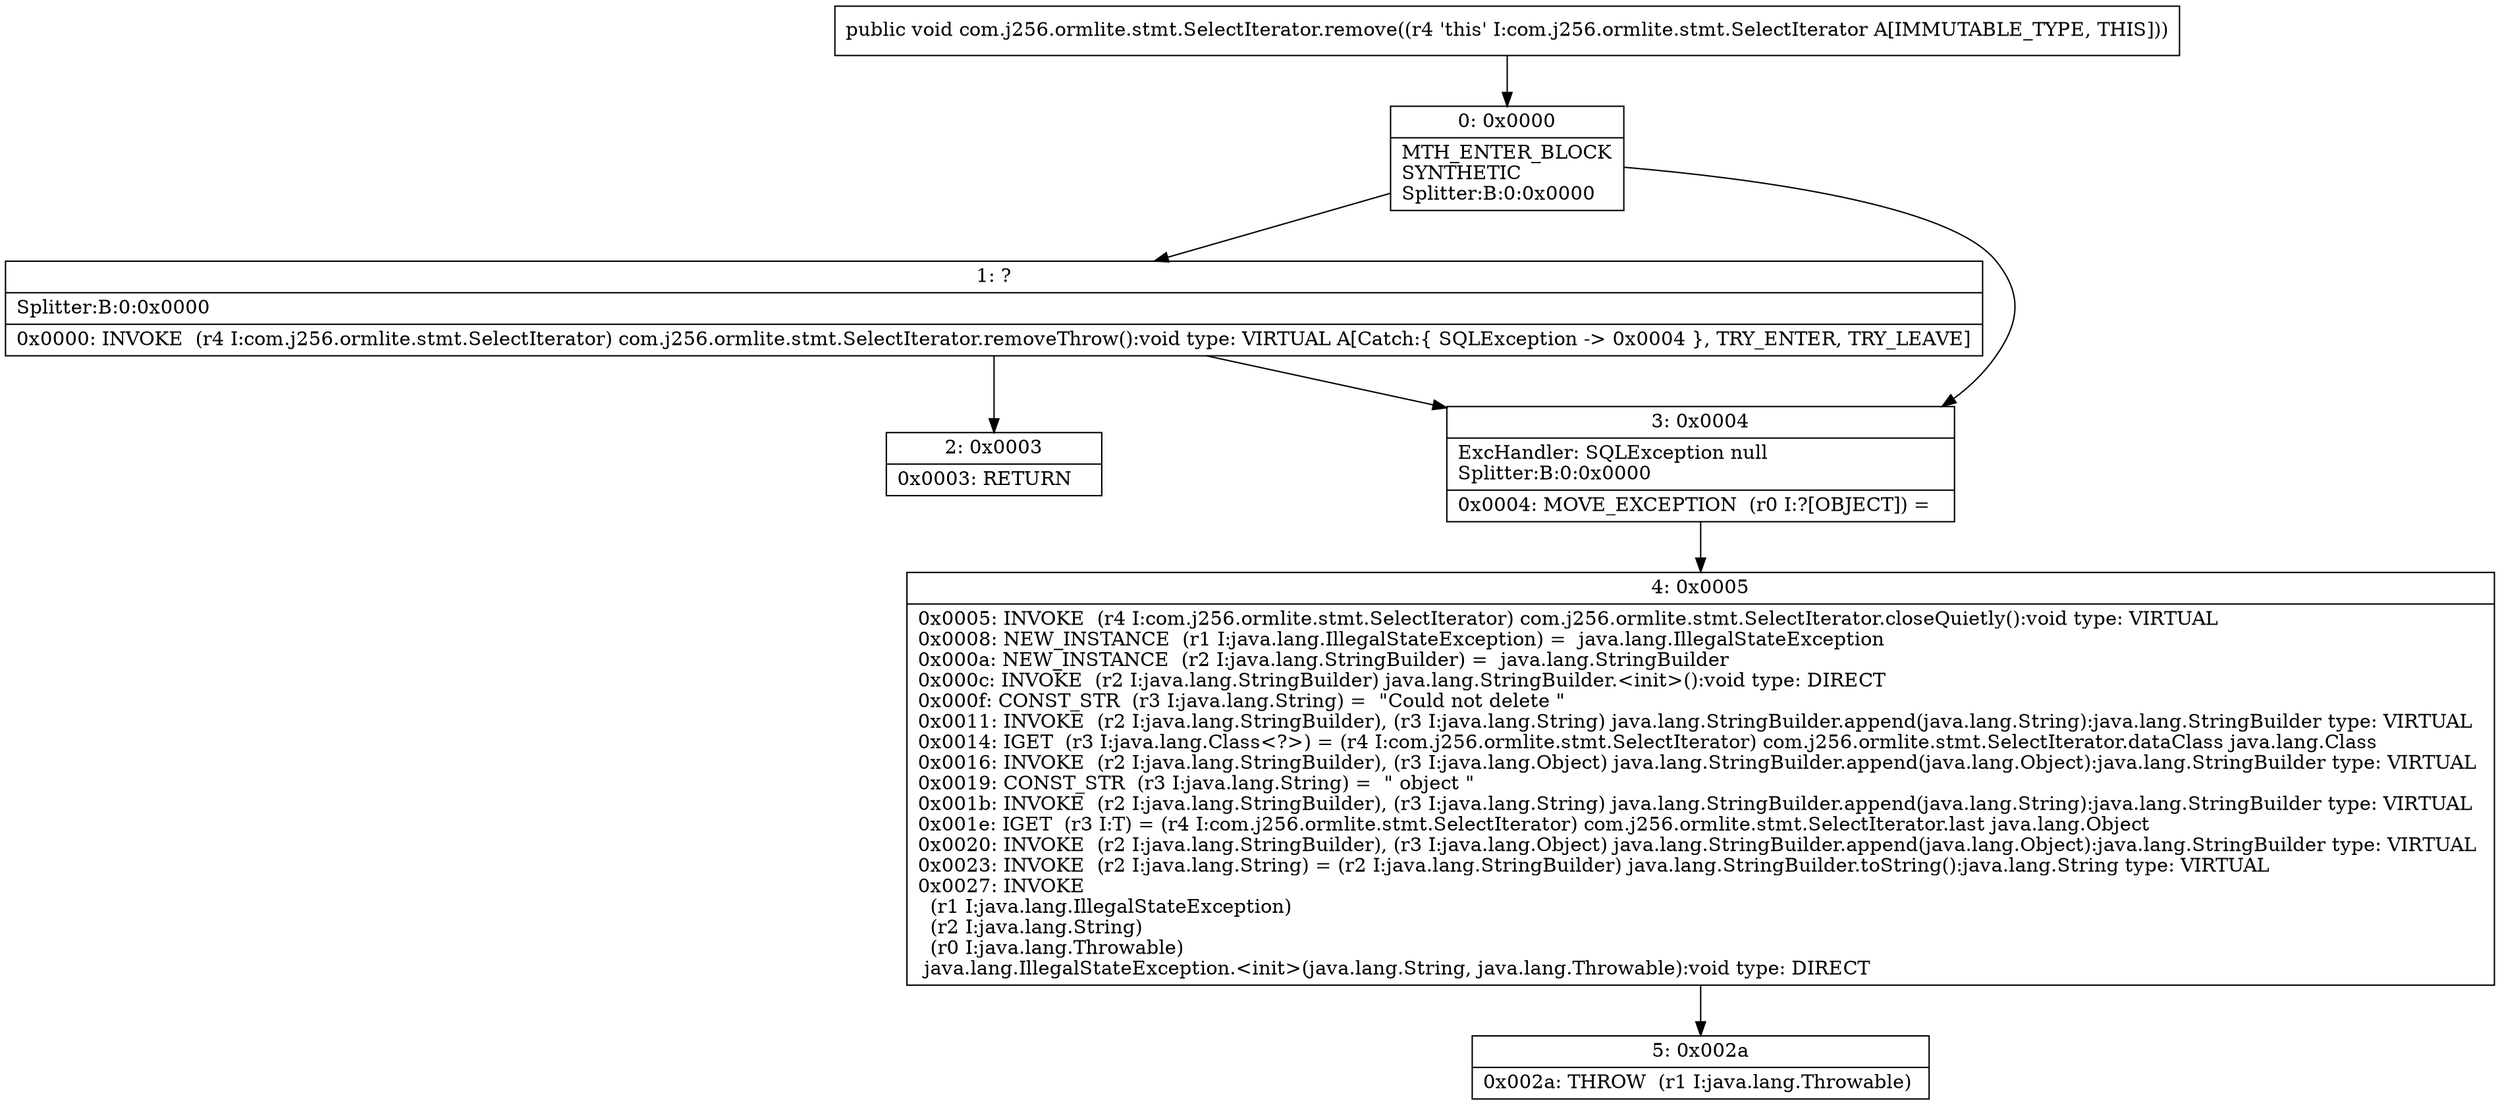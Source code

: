 digraph "CFG forcom.j256.ormlite.stmt.SelectIterator.remove()V" {
Node_0 [shape=record,label="{0\:\ 0x0000|MTH_ENTER_BLOCK\lSYNTHETIC\lSplitter:B:0:0x0000\l}"];
Node_1 [shape=record,label="{1\:\ ?|Splitter:B:0:0x0000\l|0x0000: INVOKE  (r4 I:com.j256.ormlite.stmt.SelectIterator) com.j256.ormlite.stmt.SelectIterator.removeThrow():void type: VIRTUAL A[Catch:\{ SQLException \-\> 0x0004 \}, TRY_ENTER, TRY_LEAVE]\l}"];
Node_2 [shape=record,label="{2\:\ 0x0003|0x0003: RETURN   \l}"];
Node_3 [shape=record,label="{3\:\ 0x0004|ExcHandler: SQLException null\lSplitter:B:0:0x0000\l|0x0004: MOVE_EXCEPTION  (r0 I:?[OBJECT]) =  \l}"];
Node_4 [shape=record,label="{4\:\ 0x0005|0x0005: INVOKE  (r4 I:com.j256.ormlite.stmt.SelectIterator) com.j256.ormlite.stmt.SelectIterator.closeQuietly():void type: VIRTUAL \l0x0008: NEW_INSTANCE  (r1 I:java.lang.IllegalStateException) =  java.lang.IllegalStateException \l0x000a: NEW_INSTANCE  (r2 I:java.lang.StringBuilder) =  java.lang.StringBuilder \l0x000c: INVOKE  (r2 I:java.lang.StringBuilder) java.lang.StringBuilder.\<init\>():void type: DIRECT \l0x000f: CONST_STR  (r3 I:java.lang.String) =  \"Could not delete \" \l0x0011: INVOKE  (r2 I:java.lang.StringBuilder), (r3 I:java.lang.String) java.lang.StringBuilder.append(java.lang.String):java.lang.StringBuilder type: VIRTUAL \l0x0014: IGET  (r3 I:java.lang.Class\<?\>) = (r4 I:com.j256.ormlite.stmt.SelectIterator) com.j256.ormlite.stmt.SelectIterator.dataClass java.lang.Class \l0x0016: INVOKE  (r2 I:java.lang.StringBuilder), (r3 I:java.lang.Object) java.lang.StringBuilder.append(java.lang.Object):java.lang.StringBuilder type: VIRTUAL \l0x0019: CONST_STR  (r3 I:java.lang.String) =  \" object \" \l0x001b: INVOKE  (r2 I:java.lang.StringBuilder), (r3 I:java.lang.String) java.lang.StringBuilder.append(java.lang.String):java.lang.StringBuilder type: VIRTUAL \l0x001e: IGET  (r3 I:T) = (r4 I:com.j256.ormlite.stmt.SelectIterator) com.j256.ormlite.stmt.SelectIterator.last java.lang.Object \l0x0020: INVOKE  (r2 I:java.lang.StringBuilder), (r3 I:java.lang.Object) java.lang.StringBuilder.append(java.lang.Object):java.lang.StringBuilder type: VIRTUAL \l0x0023: INVOKE  (r2 I:java.lang.String) = (r2 I:java.lang.StringBuilder) java.lang.StringBuilder.toString():java.lang.String type: VIRTUAL \l0x0027: INVOKE  \l  (r1 I:java.lang.IllegalStateException)\l  (r2 I:java.lang.String)\l  (r0 I:java.lang.Throwable)\l java.lang.IllegalStateException.\<init\>(java.lang.String, java.lang.Throwable):void type: DIRECT \l}"];
Node_5 [shape=record,label="{5\:\ 0x002a|0x002a: THROW  (r1 I:java.lang.Throwable) \l}"];
MethodNode[shape=record,label="{public void com.j256.ormlite.stmt.SelectIterator.remove((r4 'this' I:com.j256.ormlite.stmt.SelectIterator A[IMMUTABLE_TYPE, THIS])) }"];
MethodNode -> Node_0;
Node_0 -> Node_1;
Node_0 -> Node_3;
Node_1 -> Node_2;
Node_1 -> Node_3;
Node_3 -> Node_4;
Node_4 -> Node_5;
}

